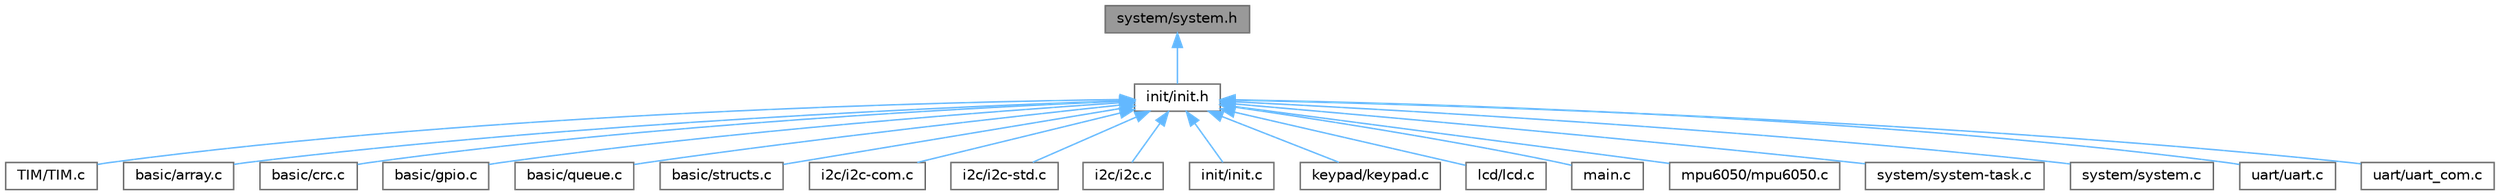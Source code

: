 digraph "system/system.h"
{
 // LATEX_PDF_SIZE
  bgcolor="transparent";
  edge [fontname=Helvetica,fontsize=10,labelfontname=Helvetica,labelfontsize=10];
  node [fontname=Helvetica,fontsize=10,shape=box,height=0.2,width=0.4];
  Node1 [label="system/system.h",height=0.2,width=0.4,color="gray40", fillcolor="grey60", style="filled", fontcolor="black",tooltip=" "];
  Node1 -> Node2 [dir="back",color="steelblue1",style="solid"];
  Node2 [label="init/init.h",height=0.2,width=0.4,color="grey40", fillcolor="white", style="filled",URL="$init_8h.html",tooltip=" "];
  Node2 -> Node3 [dir="back",color="steelblue1",style="solid"];
  Node3 [label="TIM/TIM.c",height=0.2,width=0.4,color="grey40", fillcolor="white", style="filled",URL="$TIM_8c.html",tooltip=" "];
  Node2 -> Node4 [dir="back",color="steelblue1",style="solid"];
  Node4 [label="basic/array.c",height=0.2,width=0.4,color="grey40", fillcolor="white", style="filled",URL="$array_8c.html",tooltip=" "];
  Node2 -> Node5 [dir="back",color="steelblue1",style="solid"];
  Node5 [label="basic/crc.c",height=0.2,width=0.4,color="grey40", fillcolor="white", style="filled",URL="$crc_8c.html",tooltip=" "];
  Node2 -> Node6 [dir="back",color="steelblue1",style="solid"];
  Node6 [label="basic/gpio.c",height=0.2,width=0.4,color="grey40", fillcolor="white", style="filled",URL="$gpio_8c.html",tooltip=" "];
  Node2 -> Node7 [dir="back",color="steelblue1",style="solid"];
  Node7 [label="basic/queue.c",height=0.2,width=0.4,color="grey40", fillcolor="white", style="filled",URL="$queue_8c.html",tooltip=" "];
  Node2 -> Node8 [dir="back",color="steelblue1",style="solid"];
  Node8 [label="basic/structs.c",height=0.2,width=0.4,color="grey40", fillcolor="white", style="filled",URL="$structs_8c.html",tooltip=" "];
  Node2 -> Node9 [dir="back",color="steelblue1",style="solid"];
  Node9 [label="i2c/i2c-com.c",height=0.2,width=0.4,color="grey40", fillcolor="white", style="filled",URL="$i2c-com_8c.html",tooltip=" "];
  Node2 -> Node10 [dir="back",color="steelblue1",style="solid"];
  Node10 [label="i2c/i2c-std.c",height=0.2,width=0.4,color="grey40", fillcolor="white", style="filled",URL="$i2c-std_8c.html",tooltip=" "];
  Node2 -> Node11 [dir="back",color="steelblue1",style="solid"];
  Node11 [label="i2c/i2c.c",height=0.2,width=0.4,color="grey40", fillcolor="white", style="filled",URL="$i2c_8c.html",tooltip=" "];
  Node2 -> Node12 [dir="back",color="steelblue1",style="solid"];
  Node12 [label="init/init.c",height=0.2,width=0.4,color="grey40", fillcolor="white", style="filled",URL="$init_8c.html",tooltip=" "];
  Node2 -> Node13 [dir="back",color="steelblue1",style="solid"];
  Node13 [label="keypad/keypad.c",height=0.2,width=0.4,color="grey40", fillcolor="white", style="filled",URL="$keypad_8c.html",tooltip=" "];
  Node2 -> Node14 [dir="back",color="steelblue1",style="solid"];
  Node14 [label="lcd/lcd.c",height=0.2,width=0.4,color="grey40", fillcolor="white", style="filled",URL="$lcd_8c.html",tooltip=" "];
  Node2 -> Node15 [dir="back",color="steelblue1",style="solid"];
  Node15 [label="main.c",height=0.2,width=0.4,color="grey40", fillcolor="white", style="filled",URL="$main_8c.html",tooltip=" "];
  Node2 -> Node16 [dir="back",color="steelblue1",style="solid"];
  Node16 [label="mpu6050/mpu6050.c",height=0.2,width=0.4,color="grey40", fillcolor="white", style="filled",URL="$mpu6050_8c.html",tooltip=" "];
  Node2 -> Node17 [dir="back",color="steelblue1",style="solid"];
  Node17 [label="system/system-task.c",height=0.2,width=0.4,color="grey40", fillcolor="white", style="filled",URL="$system-task_8c.html",tooltip=" "];
  Node2 -> Node18 [dir="back",color="steelblue1",style="solid"];
  Node18 [label="system/system.c",height=0.2,width=0.4,color="grey40", fillcolor="white", style="filled",URL="$system_8c.html",tooltip=" "];
  Node2 -> Node19 [dir="back",color="steelblue1",style="solid"];
  Node19 [label="uart/uart.c",height=0.2,width=0.4,color="grey40", fillcolor="white", style="filled",URL="$uart_8c.html",tooltip=" "];
  Node2 -> Node20 [dir="back",color="steelblue1",style="solid"];
  Node20 [label="uart/uart_com.c",height=0.2,width=0.4,color="grey40", fillcolor="white", style="filled",URL="$uart__com_8c.html",tooltip=" "];
}
